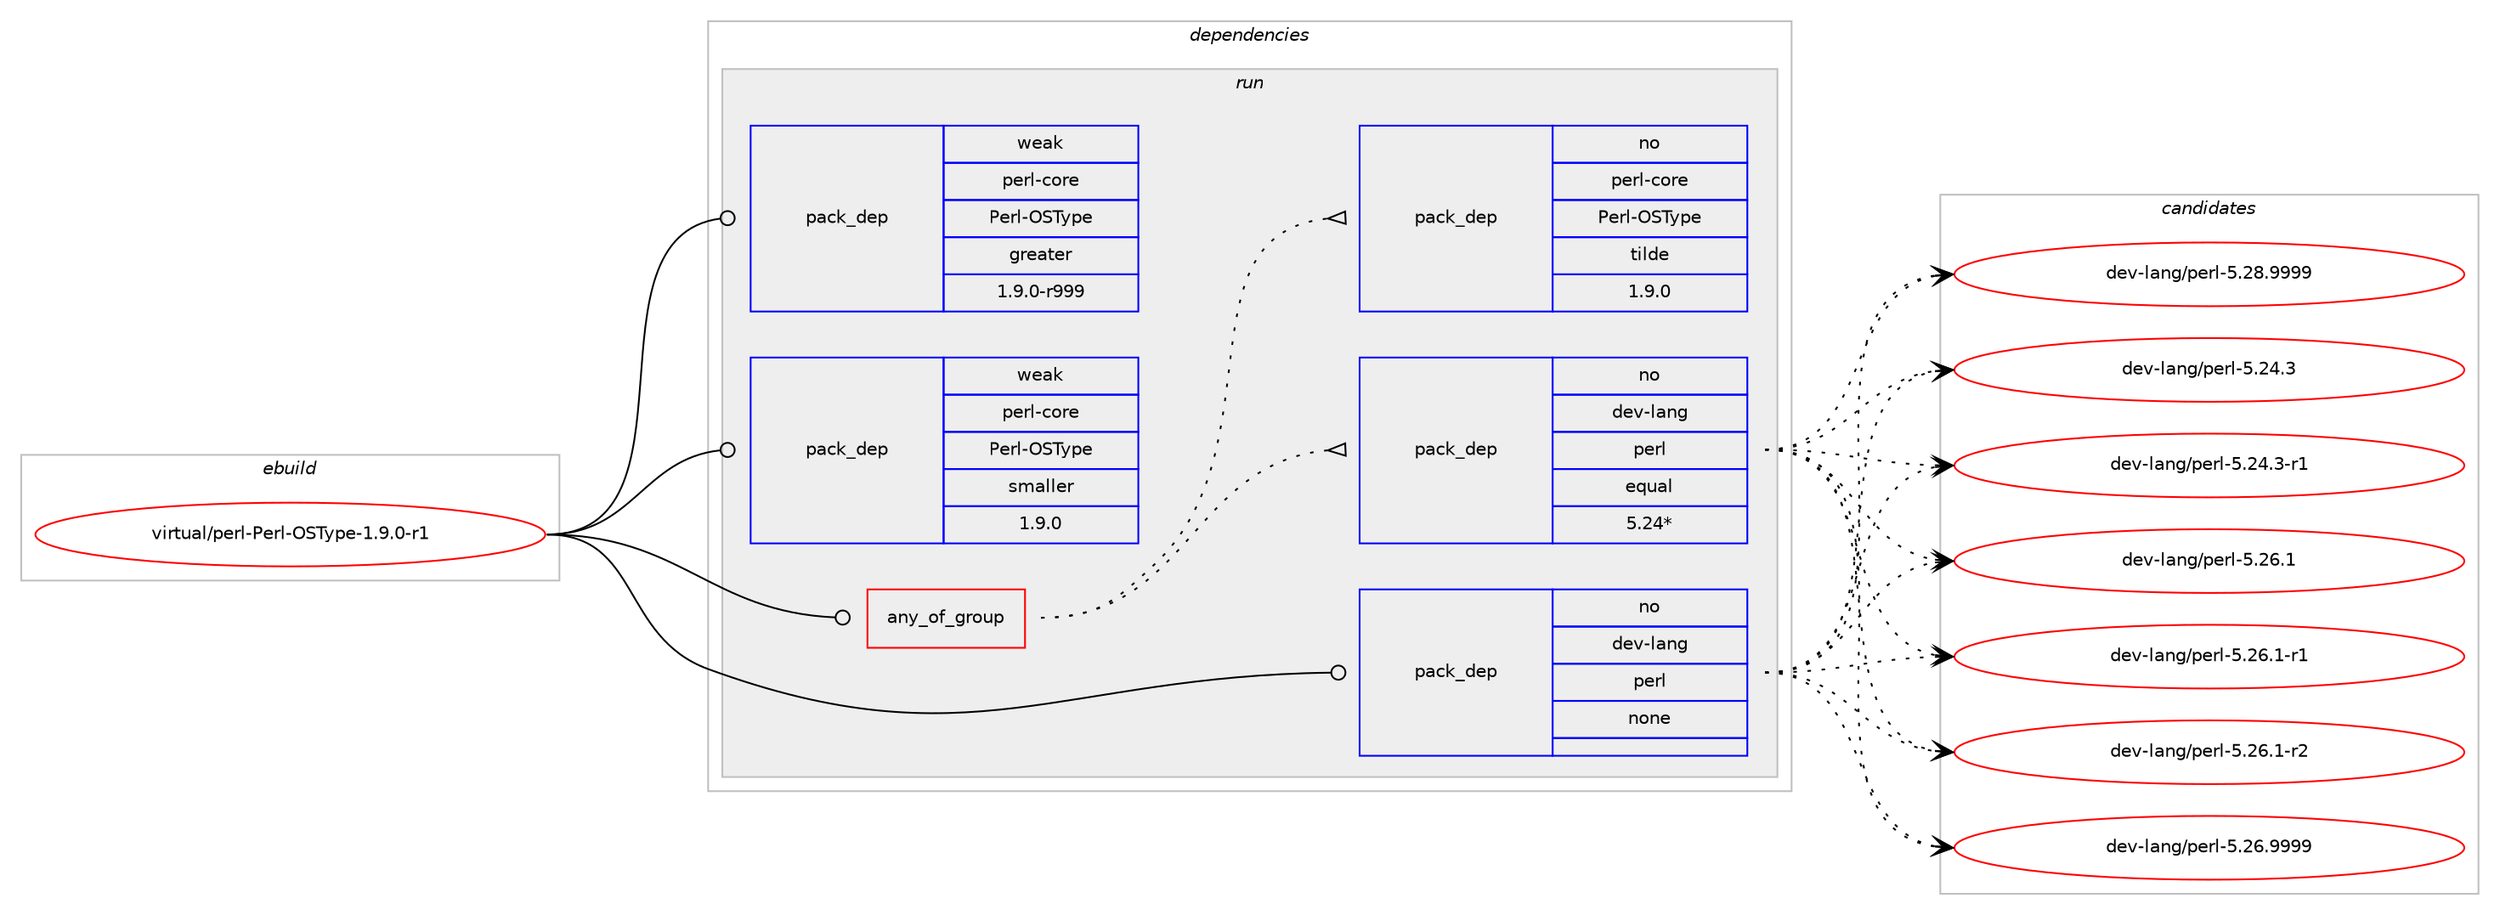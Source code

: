 digraph prolog {

# *************
# Graph options
# *************

newrank=true;
concentrate=true;
compound=true;
graph [rankdir=LR,fontname=Helvetica,fontsize=10,ranksep=1.5];#, ranksep=2.5, nodesep=0.2];
edge  [arrowhead=vee];
node  [fontname=Helvetica,fontsize=10];

# **********
# The ebuild
# **********

subgraph cluster_leftcol {
color=gray;
rank=same;
label=<<i>ebuild</i>>;
id [label="virtual/perl-Perl-OSType-1.9.0-r1", color=red, width=4, href="../virtual/perl-Perl-OSType-1.9.0-r1.svg"];
}

# ****************
# The dependencies
# ****************

subgraph cluster_midcol {
color=gray;
label=<<i>dependencies</i>>;
subgraph cluster_compile {
fillcolor="#eeeeee";
style=filled;
label=<<i>compile</i>>;
}
subgraph cluster_compileandrun {
fillcolor="#eeeeee";
style=filled;
label=<<i>compile and run</i>>;
}
subgraph cluster_run {
fillcolor="#eeeeee";
style=filled;
label=<<i>run</i>>;
subgraph any93 {
dependency7631 [label=<<TABLE BORDER="0" CELLBORDER="1" CELLSPACING="0" CELLPADDING="4"><TR><TD CELLPADDING="10">any_of_group</TD></TR></TABLE>>, shape=none, color=red];subgraph pack6677 {
dependency7632 [label=<<TABLE BORDER="0" CELLBORDER="1" CELLSPACING="0" CELLPADDING="4" WIDTH="220"><TR><TD ROWSPAN="6" CELLPADDING="30">pack_dep</TD></TR><TR><TD WIDTH="110">no</TD></TR><TR><TD>dev-lang</TD></TR><TR><TD>perl</TD></TR><TR><TD>equal</TD></TR><TR><TD>5.24*</TD></TR></TABLE>>, shape=none, color=blue];
}
dependency7631:e -> dependency7632:w [weight=20,style="dotted",arrowhead="oinv"];
subgraph pack6678 {
dependency7633 [label=<<TABLE BORDER="0" CELLBORDER="1" CELLSPACING="0" CELLPADDING="4" WIDTH="220"><TR><TD ROWSPAN="6" CELLPADDING="30">pack_dep</TD></TR><TR><TD WIDTH="110">no</TD></TR><TR><TD>perl-core</TD></TR><TR><TD>Perl-OSType</TD></TR><TR><TD>tilde</TD></TR><TR><TD>1.9.0</TD></TR></TABLE>>, shape=none, color=blue];
}
dependency7631:e -> dependency7633:w [weight=20,style="dotted",arrowhead="oinv"];
}
id:e -> dependency7631:w [weight=20,style="solid",arrowhead="odot"];
subgraph pack6679 {
dependency7634 [label=<<TABLE BORDER="0" CELLBORDER="1" CELLSPACING="0" CELLPADDING="4" WIDTH="220"><TR><TD ROWSPAN="6" CELLPADDING="30">pack_dep</TD></TR><TR><TD WIDTH="110">no</TD></TR><TR><TD>dev-lang</TD></TR><TR><TD>perl</TD></TR><TR><TD>none</TD></TR><TR><TD></TD></TR></TABLE>>, shape=none, color=blue];
}
id:e -> dependency7634:w [weight=20,style="solid",arrowhead="odot"];
subgraph pack6680 {
dependency7635 [label=<<TABLE BORDER="0" CELLBORDER="1" CELLSPACING="0" CELLPADDING="4" WIDTH="220"><TR><TD ROWSPAN="6" CELLPADDING="30">pack_dep</TD></TR><TR><TD WIDTH="110">weak</TD></TR><TR><TD>perl-core</TD></TR><TR><TD>Perl-OSType</TD></TR><TR><TD>greater</TD></TR><TR><TD>1.9.0-r999</TD></TR></TABLE>>, shape=none, color=blue];
}
id:e -> dependency7635:w [weight=20,style="solid",arrowhead="odot"];
subgraph pack6681 {
dependency7636 [label=<<TABLE BORDER="0" CELLBORDER="1" CELLSPACING="0" CELLPADDING="4" WIDTH="220"><TR><TD ROWSPAN="6" CELLPADDING="30">pack_dep</TD></TR><TR><TD WIDTH="110">weak</TD></TR><TR><TD>perl-core</TD></TR><TR><TD>Perl-OSType</TD></TR><TR><TD>smaller</TD></TR><TR><TD>1.9.0</TD></TR></TABLE>>, shape=none, color=blue];
}
id:e -> dependency7636:w [weight=20,style="solid",arrowhead="odot"];
}
}

# **************
# The candidates
# **************

subgraph cluster_choices {
rank=same;
color=gray;
label=<<i>candidates</i>>;

subgraph choice6677 {
color=black;
nodesep=1;
choice10010111845108971101034711210111410845534650524651 [label="dev-lang/perl-5.24.3", color=red, width=4,href="../dev-lang/perl-5.24.3.svg"];
choice100101118451089711010347112101114108455346505246514511449 [label="dev-lang/perl-5.24.3-r1", color=red, width=4,href="../dev-lang/perl-5.24.3-r1.svg"];
choice10010111845108971101034711210111410845534650544649 [label="dev-lang/perl-5.26.1", color=red, width=4,href="../dev-lang/perl-5.26.1.svg"];
choice100101118451089711010347112101114108455346505446494511449 [label="dev-lang/perl-5.26.1-r1", color=red, width=4,href="../dev-lang/perl-5.26.1-r1.svg"];
choice100101118451089711010347112101114108455346505446494511450 [label="dev-lang/perl-5.26.1-r2", color=red, width=4,href="../dev-lang/perl-5.26.1-r2.svg"];
choice10010111845108971101034711210111410845534650544657575757 [label="dev-lang/perl-5.26.9999", color=red, width=4,href="../dev-lang/perl-5.26.9999.svg"];
choice10010111845108971101034711210111410845534650564657575757 [label="dev-lang/perl-5.28.9999", color=red, width=4,href="../dev-lang/perl-5.28.9999.svg"];
dependency7632:e -> choice10010111845108971101034711210111410845534650524651:w [style=dotted,weight="100"];
dependency7632:e -> choice100101118451089711010347112101114108455346505246514511449:w [style=dotted,weight="100"];
dependency7632:e -> choice10010111845108971101034711210111410845534650544649:w [style=dotted,weight="100"];
dependency7632:e -> choice100101118451089711010347112101114108455346505446494511449:w [style=dotted,weight="100"];
dependency7632:e -> choice100101118451089711010347112101114108455346505446494511450:w [style=dotted,weight="100"];
dependency7632:e -> choice10010111845108971101034711210111410845534650544657575757:w [style=dotted,weight="100"];
dependency7632:e -> choice10010111845108971101034711210111410845534650564657575757:w [style=dotted,weight="100"];
}
subgraph choice6678 {
color=black;
nodesep=1;
}
subgraph choice6679 {
color=black;
nodesep=1;
choice10010111845108971101034711210111410845534650524651 [label="dev-lang/perl-5.24.3", color=red, width=4,href="../dev-lang/perl-5.24.3.svg"];
choice100101118451089711010347112101114108455346505246514511449 [label="dev-lang/perl-5.24.3-r1", color=red, width=4,href="../dev-lang/perl-5.24.3-r1.svg"];
choice10010111845108971101034711210111410845534650544649 [label="dev-lang/perl-5.26.1", color=red, width=4,href="../dev-lang/perl-5.26.1.svg"];
choice100101118451089711010347112101114108455346505446494511449 [label="dev-lang/perl-5.26.1-r1", color=red, width=4,href="../dev-lang/perl-5.26.1-r1.svg"];
choice100101118451089711010347112101114108455346505446494511450 [label="dev-lang/perl-5.26.1-r2", color=red, width=4,href="../dev-lang/perl-5.26.1-r2.svg"];
choice10010111845108971101034711210111410845534650544657575757 [label="dev-lang/perl-5.26.9999", color=red, width=4,href="../dev-lang/perl-5.26.9999.svg"];
choice10010111845108971101034711210111410845534650564657575757 [label="dev-lang/perl-5.28.9999", color=red, width=4,href="../dev-lang/perl-5.28.9999.svg"];
dependency7634:e -> choice10010111845108971101034711210111410845534650524651:w [style=dotted,weight="100"];
dependency7634:e -> choice100101118451089711010347112101114108455346505246514511449:w [style=dotted,weight="100"];
dependency7634:e -> choice10010111845108971101034711210111410845534650544649:w [style=dotted,weight="100"];
dependency7634:e -> choice100101118451089711010347112101114108455346505446494511449:w [style=dotted,weight="100"];
dependency7634:e -> choice100101118451089711010347112101114108455346505446494511450:w [style=dotted,weight="100"];
dependency7634:e -> choice10010111845108971101034711210111410845534650544657575757:w [style=dotted,weight="100"];
dependency7634:e -> choice10010111845108971101034711210111410845534650564657575757:w [style=dotted,weight="100"];
}
subgraph choice6680 {
color=black;
nodesep=1;
}
subgraph choice6681 {
color=black;
nodesep=1;
}
}

}
